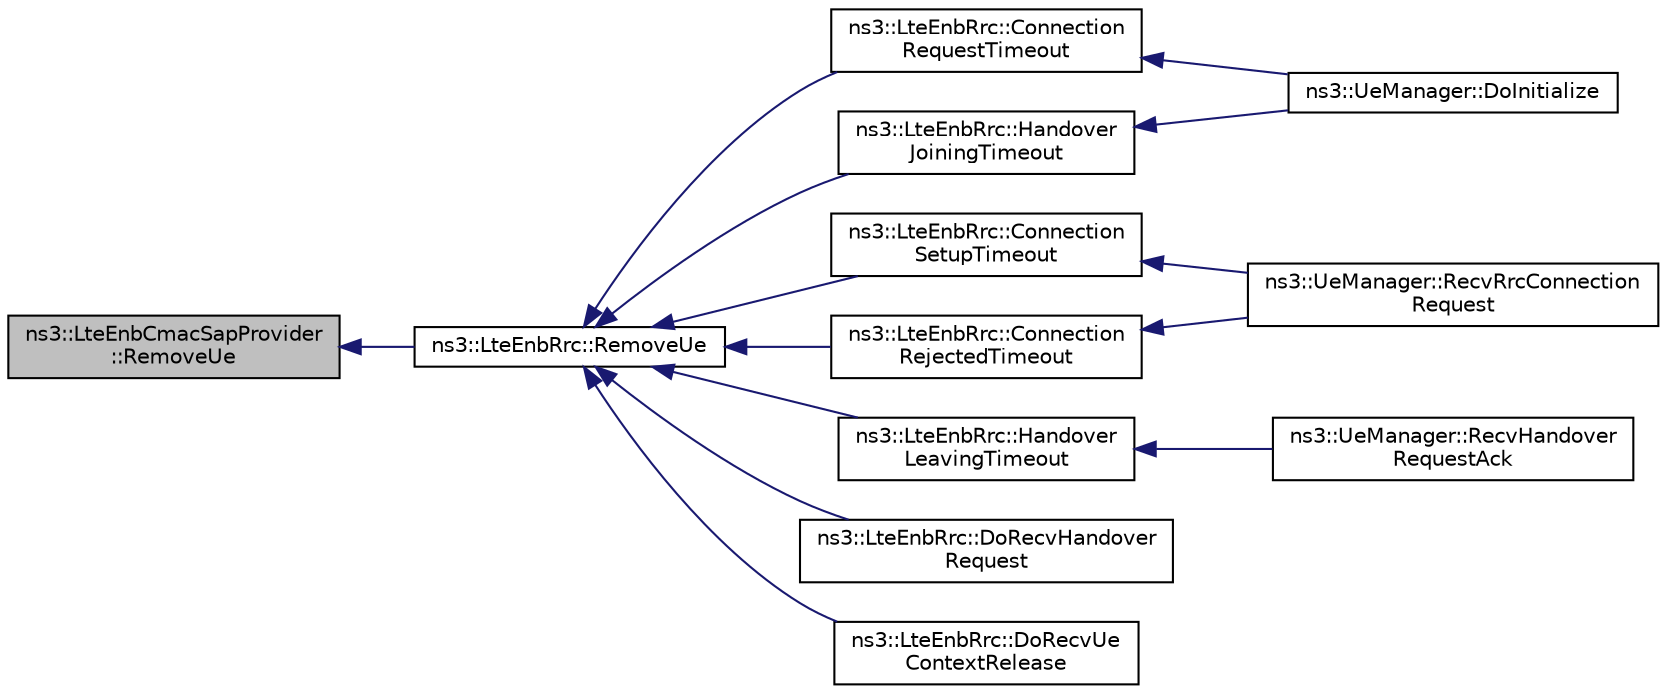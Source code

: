 digraph "ns3::LteEnbCmacSapProvider::RemoveUe"
{
  edge [fontname="Helvetica",fontsize="10",labelfontname="Helvetica",labelfontsize="10"];
  node [fontname="Helvetica",fontsize="10",shape=record];
  rankdir="LR";
  Node1 [label="ns3::LteEnbCmacSapProvider\l::RemoveUe",height=0.2,width=0.4,color="black", fillcolor="grey75", style="filled", fontcolor="black"];
  Node1 -> Node2 [dir="back",color="midnightblue",fontsize="10",style="solid"];
  Node2 [label="ns3::LteEnbRrc::RemoveUe",height=0.2,width=0.4,color="black", fillcolor="white", style="filled",URL="$de/d65/classns3_1_1LteEnbRrc.html#a0e507111feeaf6e7f34555b6141525f7"];
  Node2 -> Node3 [dir="back",color="midnightblue",fontsize="10",style="solid"];
  Node3 [label="ns3::LteEnbRrc::Connection\lRequestTimeout",height=0.2,width=0.4,color="black", fillcolor="white", style="filled",URL="$de/d65/classns3_1_1LteEnbRrc.html#ad7992d8a886b60ee953879d9b5d37dca"];
  Node3 -> Node4 [dir="back",color="midnightblue",fontsize="10",style="solid"];
  Node4 [label="ns3::UeManager::DoInitialize",height=0.2,width=0.4,color="black", fillcolor="white", style="filled",URL="$de/d99/classns3_1_1UeManager.html#ae7036651fc161b02ede5c77f57a35982"];
  Node2 -> Node5 [dir="back",color="midnightblue",fontsize="10",style="solid"];
  Node5 [label="ns3::LteEnbRrc::Connection\lSetupTimeout",height=0.2,width=0.4,color="black", fillcolor="white", style="filled",URL="$de/d65/classns3_1_1LteEnbRrc.html#ac0af0fbbf09bc66c0ebd5be00c69aa7c"];
  Node5 -> Node6 [dir="back",color="midnightblue",fontsize="10",style="solid"];
  Node6 [label="ns3::UeManager::RecvRrcConnection\lRequest",height=0.2,width=0.4,color="black", fillcolor="white", style="filled",URL="$de/d99/classns3_1_1UeManager.html#af0959818ae542240ccf1caa2b3da19ab",tooltip="Part of the RRC protocol. Implement the LteEnbRrcSapProvider::RecvRrcConnectionRequest interface..."];
  Node2 -> Node7 [dir="back",color="midnightblue",fontsize="10",style="solid"];
  Node7 [label="ns3::LteEnbRrc::Connection\lRejectedTimeout",height=0.2,width=0.4,color="black", fillcolor="white", style="filled",URL="$de/d65/classns3_1_1LteEnbRrc.html#accc2939d256646bf19abd915f13c0d68"];
  Node7 -> Node6 [dir="back",color="midnightblue",fontsize="10",style="solid"];
  Node2 -> Node8 [dir="back",color="midnightblue",fontsize="10",style="solid"];
  Node8 [label="ns3::LteEnbRrc::Handover\lJoiningTimeout",height=0.2,width=0.4,color="black", fillcolor="white", style="filled",URL="$de/d65/classns3_1_1LteEnbRrc.html#a8374075a52ca40290d3f15e253ef94ff"];
  Node8 -> Node4 [dir="back",color="midnightblue",fontsize="10",style="solid"];
  Node2 -> Node9 [dir="back",color="midnightblue",fontsize="10",style="solid"];
  Node9 [label="ns3::LteEnbRrc::Handover\lLeavingTimeout",height=0.2,width=0.4,color="black", fillcolor="white", style="filled",URL="$de/d65/classns3_1_1LteEnbRrc.html#a3ded0535ab2c7f5b1346cf787745d06d"];
  Node9 -> Node10 [dir="back",color="midnightblue",fontsize="10",style="solid"];
  Node10 [label="ns3::UeManager::RecvHandover\lRequestAck",height=0.2,width=0.4,color="black", fillcolor="white", style="filled",URL="$de/d99/classns3_1_1UeManager.html#ad2e93daf91532b0fd263355b2416330d"];
  Node2 -> Node11 [dir="back",color="midnightblue",fontsize="10",style="solid"];
  Node11 [label="ns3::LteEnbRrc::DoRecvHandover\lRequest",height=0.2,width=0.4,color="black", fillcolor="white", style="filled",URL="$de/d65/classns3_1_1LteEnbRrc.html#a26c697a526a9538f8778481f7cf08906"];
  Node2 -> Node12 [dir="back",color="midnightblue",fontsize="10",style="solid"];
  Node12 [label="ns3::LteEnbRrc::DoRecvUe\lContextRelease",height=0.2,width=0.4,color="black", fillcolor="white", style="filled",URL="$de/d65/classns3_1_1LteEnbRrc.html#acd8dc1935301185b71e736d04128d1fd"];
}
